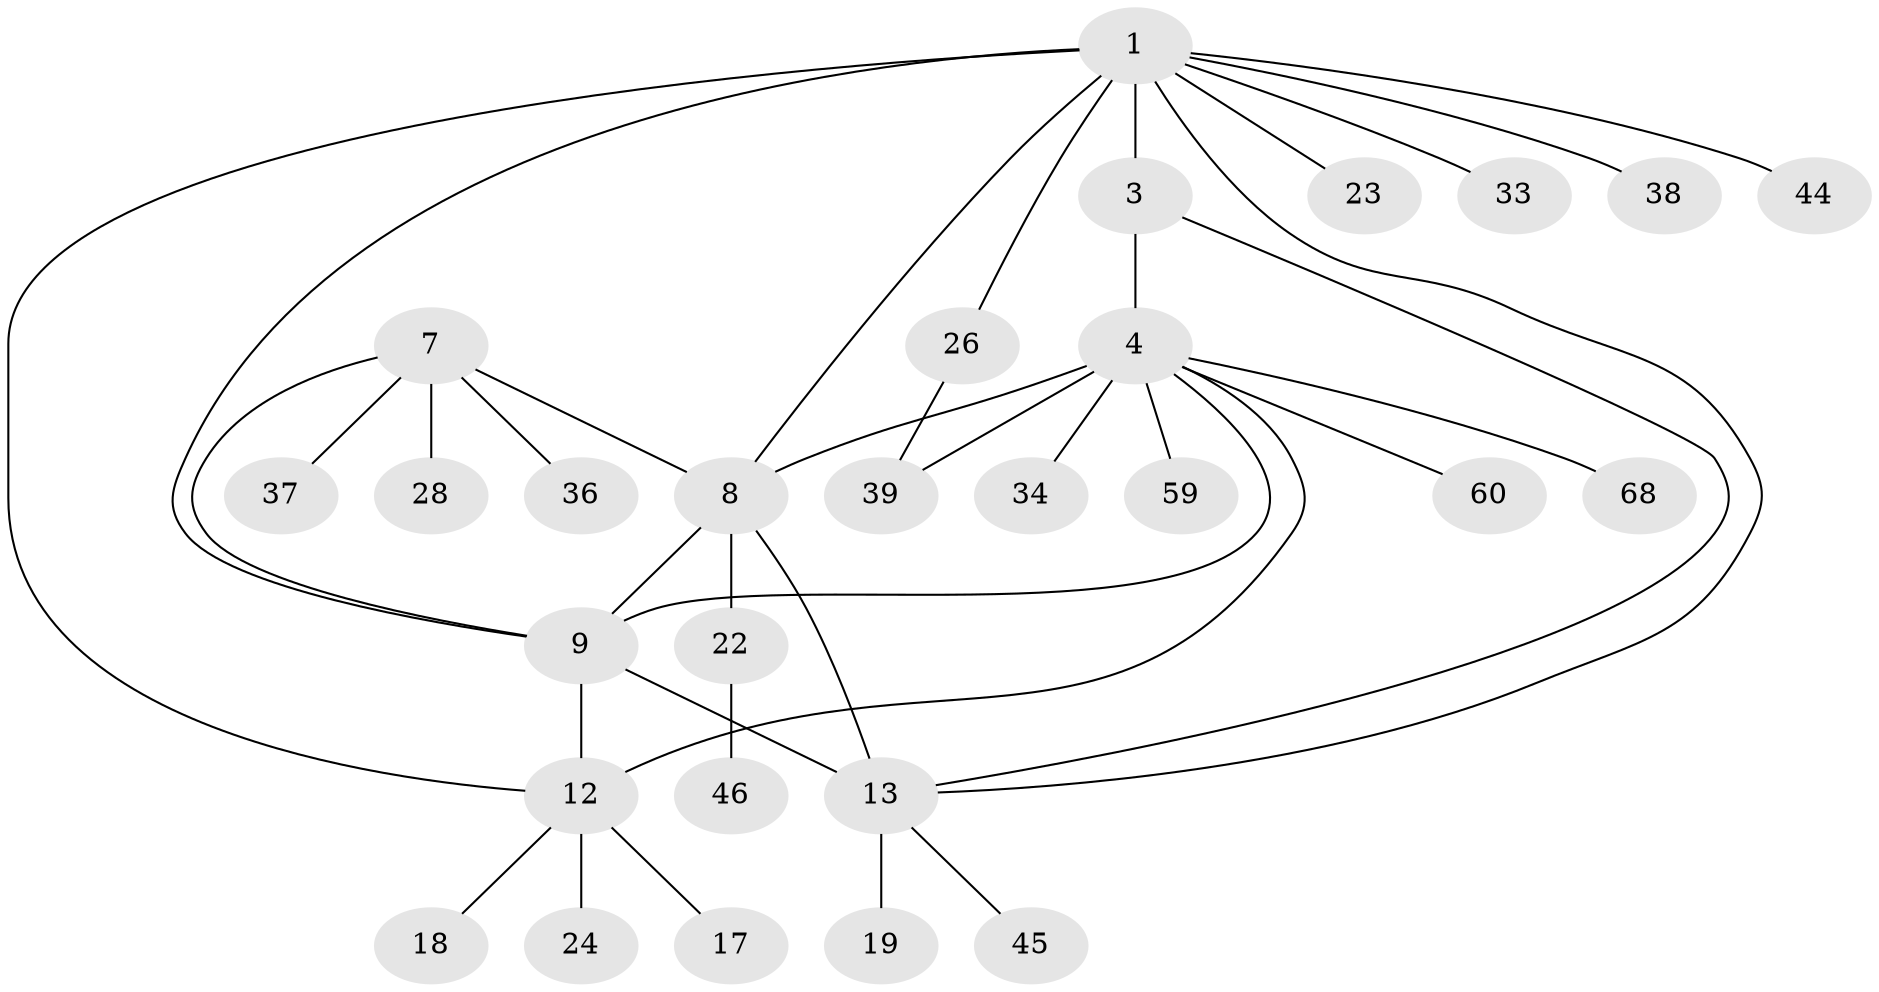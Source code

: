 // original degree distribution, {7: 0.05714285714285714, 6: 0.02857142857142857, 4: 0.05714285714285714, 11: 0.014285714285714285, 5: 0.08571428571428572, 2: 0.22857142857142856, 1: 0.5, 3: 0.02857142857142857}
// Generated by graph-tools (version 1.1) at 2025/19/03/04/25 18:19:41]
// undirected, 28 vertices, 37 edges
graph export_dot {
graph [start="1"]
  node [color=gray90,style=filled];
  1 [super="+25+32+2"];
  3;
  4 [super="+16+5+42+43+31+64+50"];
  7;
  8 [super="+15"];
  9 [super="+35+29+10+51+56"];
  12 [super="+21"];
  13 [super="+14+54"];
  17;
  18;
  19 [super="+20+69+30"];
  22;
  23 [super="+55"];
  24;
  26 [super="+57+61"];
  28;
  33 [super="+49"];
  34;
  36;
  37;
  38;
  39;
  44 [super="+53"];
  45 [super="+65"];
  46;
  59;
  60;
  68;
  1 -- 3 [weight=2];
  1 -- 8 [weight=2];
  1 -- 38;
  1 -- 13;
  1 -- 33;
  1 -- 9;
  1 -- 12;
  1 -- 44;
  1 -- 23;
  1 -- 26;
  3 -- 4;
  3 -- 13;
  4 -- 34;
  4 -- 59;
  4 -- 8 [weight=3];
  4 -- 68;
  4 -- 39;
  4 -- 12;
  4 -- 60;
  4 -- 9;
  7 -- 8;
  7 -- 9;
  7 -- 28;
  7 -- 36;
  7 -- 37;
  8 -- 9;
  8 -- 13 [weight=2];
  8 -- 22;
  9 -- 12;
  9 -- 13;
  12 -- 17;
  12 -- 18;
  12 -- 24;
  13 -- 45;
  13 -- 19;
  22 -- 46;
  26 -- 39;
}
